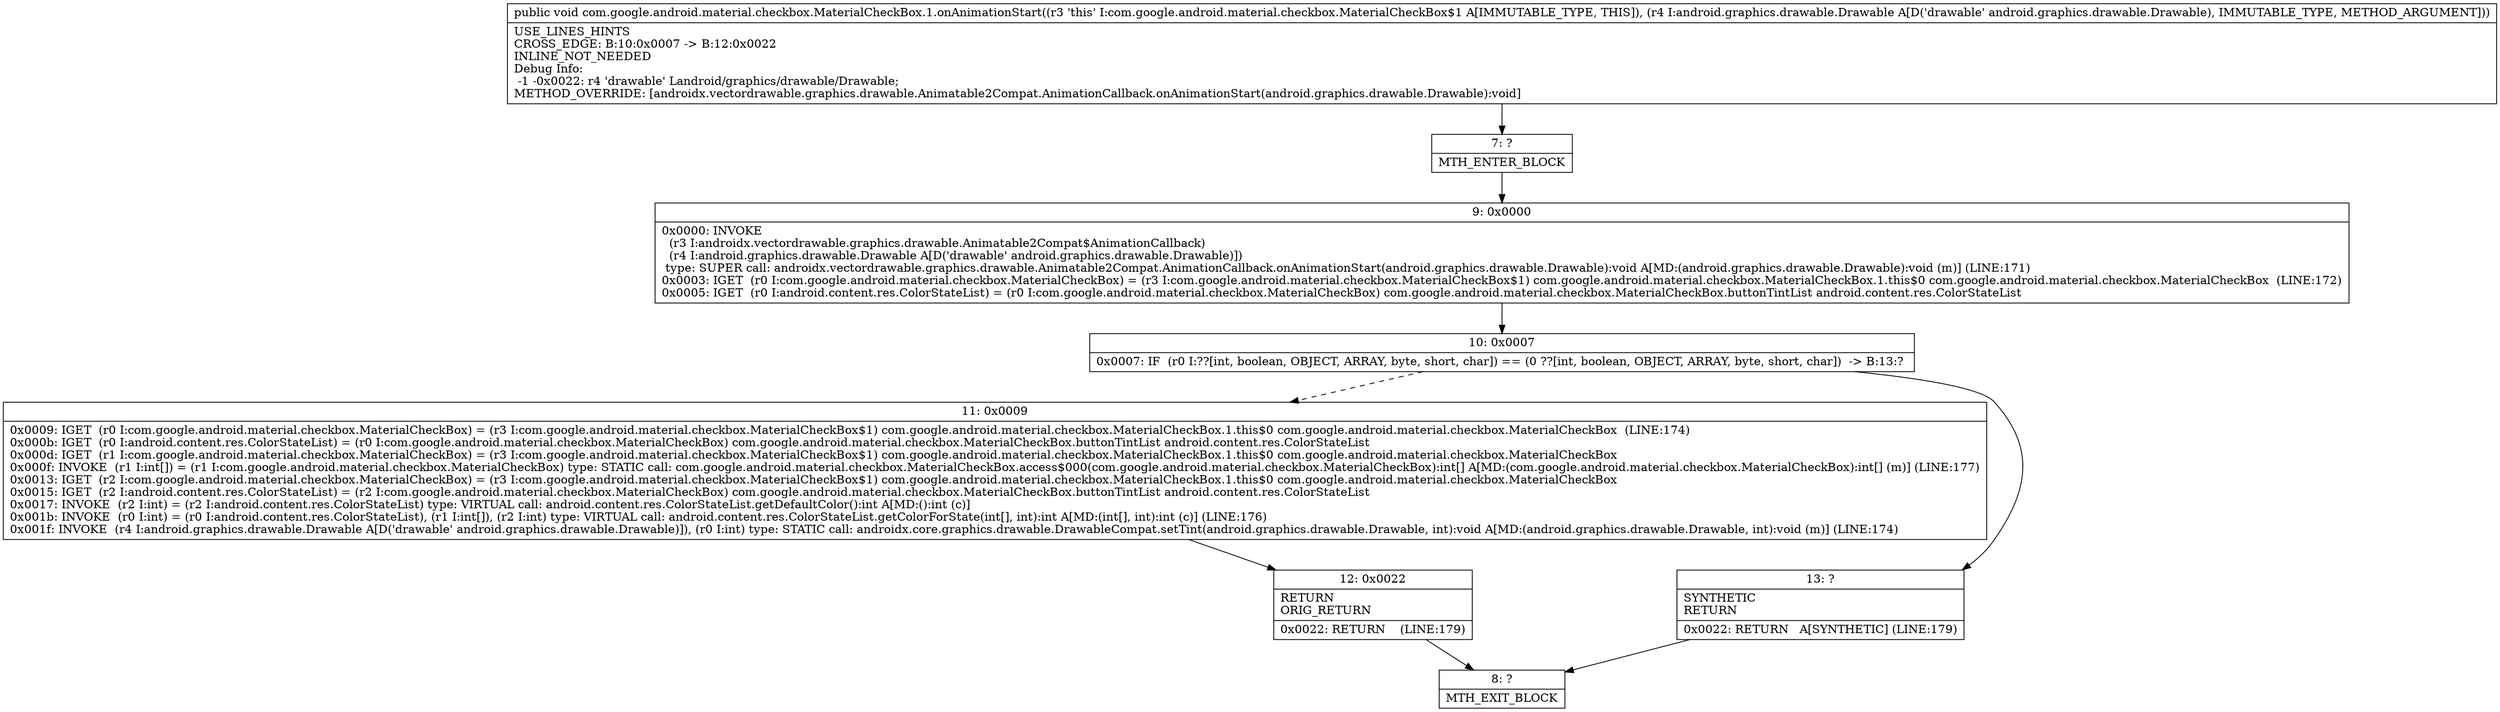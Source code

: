 digraph "CFG forcom.google.android.material.checkbox.MaterialCheckBox.1.onAnimationStart(Landroid\/graphics\/drawable\/Drawable;)V" {
Node_7 [shape=record,label="{7\:\ ?|MTH_ENTER_BLOCK\l}"];
Node_9 [shape=record,label="{9\:\ 0x0000|0x0000: INVOKE  \l  (r3 I:androidx.vectordrawable.graphics.drawable.Animatable2Compat$AnimationCallback)\l  (r4 I:android.graphics.drawable.Drawable A[D('drawable' android.graphics.drawable.Drawable)])\l type: SUPER call: androidx.vectordrawable.graphics.drawable.Animatable2Compat.AnimationCallback.onAnimationStart(android.graphics.drawable.Drawable):void A[MD:(android.graphics.drawable.Drawable):void (m)] (LINE:171)\l0x0003: IGET  (r0 I:com.google.android.material.checkbox.MaterialCheckBox) = (r3 I:com.google.android.material.checkbox.MaterialCheckBox$1) com.google.android.material.checkbox.MaterialCheckBox.1.this$0 com.google.android.material.checkbox.MaterialCheckBox  (LINE:172)\l0x0005: IGET  (r0 I:android.content.res.ColorStateList) = (r0 I:com.google.android.material.checkbox.MaterialCheckBox) com.google.android.material.checkbox.MaterialCheckBox.buttonTintList android.content.res.ColorStateList \l}"];
Node_10 [shape=record,label="{10\:\ 0x0007|0x0007: IF  (r0 I:??[int, boolean, OBJECT, ARRAY, byte, short, char]) == (0 ??[int, boolean, OBJECT, ARRAY, byte, short, char])  \-\> B:13:? \l}"];
Node_11 [shape=record,label="{11\:\ 0x0009|0x0009: IGET  (r0 I:com.google.android.material.checkbox.MaterialCheckBox) = (r3 I:com.google.android.material.checkbox.MaterialCheckBox$1) com.google.android.material.checkbox.MaterialCheckBox.1.this$0 com.google.android.material.checkbox.MaterialCheckBox  (LINE:174)\l0x000b: IGET  (r0 I:android.content.res.ColorStateList) = (r0 I:com.google.android.material.checkbox.MaterialCheckBox) com.google.android.material.checkbox.MaterialCheckBox.buttonTintList android.content.res.ColorStateList \l0x000d: IGET  (r1 I:com.google.android.material.checkbox.MaterialCheckBox) = (r3 I:com.google.android.material.checkbox.MaterialCheckBox$1) com.google.android.material.checkbox.MaterialCheckBox.1.this$0 com.google.android.material.checkbox.MaterialCheckBox \l0x000f: INVOKE  (r1 I:int[]) = (r1 I:com.google.android.material.checkbox.MaterialCheckBox) type: STATIC call: com.google.android.material.checkbox.MaterialCheckBox.access$000(com.google.android.material.checkbox.MaterialCheckBox):int[] A[MD:(com.google.android.material.checkbox.MaterialCheckBox):int[] (m)] (LINE:177)\l0x0013: IGET  (r2 I:com.google.android.material.checkbox.MaterialCheckBox) = (r3 I:com.google.android.material.checkbox.MaterialCheckBox$1) com.google.android.material.checkbox.MaterialCheckBox.1.this$0 com.google.android.material.checkbox.MaterialCheckBox \l0x0015: IGET  (r2 I:android.content.res.ColorStateList) = (r2 I:com.google.android.material.checkbox.MaterialCheckBox) com.google.android.material.checkbox.MaterialCheckBox.buttonTintList android.content.res.ColorStateList \l0x0017: INVOKE  (r2 I:int) = (r2 I:android.content.res.ColorStateList) type: VIRTUAL call: android.content.res.ColorStateList.getDefaultColor():int A[MD:():int (c)]\l0x001b: INVOKE  (r0 I:int) = (r0 I:android.content.res.ColorStateList), (r1 I:int[]), (r2 I:int) type: VIRTUAL call: android.content.res.ColorStateList.getColorForState(int[], int):int A[MD:(int[], int):int (c)] (LINE:176)\l0x001f: INVOKE  (r4 I:android.graphics.drawable.Drawable A[D('drawable' android.graphics.drawable.Drawable)]), (r0 I:int) type: STATIC call: androidx.core.graphics.drawable.DrawableCompat.setTint(android.graphics.drawable.Drawable, int):void A[MD:(android.graphics.drawable.Drawable, int):void (m)] (LINE:174)\l}"];
Node_12 [shape=record,label="{12\:\ 0x0022|RETURN\lORIG_RETURN\l|0x0022: RETURN    (LINE:179)\l}"];
Node_8 [shape=record,label="{8\:\ ?|MTH_EXIT_BLOCK\l}"];
Node_13 [shape=record,label="{13\:\ ?|SYNTHETIC\lRETURN\l|0x0022: RETURN   A[SYNTHETIC] (LINE:179)\l}"];
MethodNode[shape=record,label="{public void com.google.android.material.checkbox.MaterialCheckBox.1.onAnimationStart((r3 'this' I:com.google.android.material.checkbox.MaterialCheckBox$1 A[IMMUTABLE_TYPE, THIS]), (r4 I:android.graphics.drawable.Drawable A[D('drawable' android.graphics.drawable.Drawable), IMMUTABLE_TYPE, METHOD_ARGUMENT]))  | USE_LINES_HINTS\lCROSS_EDGE: B:10:0x0007 \-\> B:12:0x0022\lINLINE_NOT_NEEDED\lDebug Info:\l  \-1 \-0x0022: r4 'drawable' Landroid\/graphics\/drawable\/Drawable;\lMETHOD_OVERRIDE: [androidx.vectordrawable.graphics.drawable.Animatable2Compat.AnimationCallback.onAnimationStart(android.graphics.drawable.Drawable):void]\l}"];
MethodNode -> Node_7;Node_7 -> Node_9;
Node_9 -> Node_10;
Node_10 -> Node_11[style=dashed];
Node_10 -> Node_13;
Node_11 -> Node_12;
Node_12 -> Node_8;
Node_13 -> Node_8;
}

